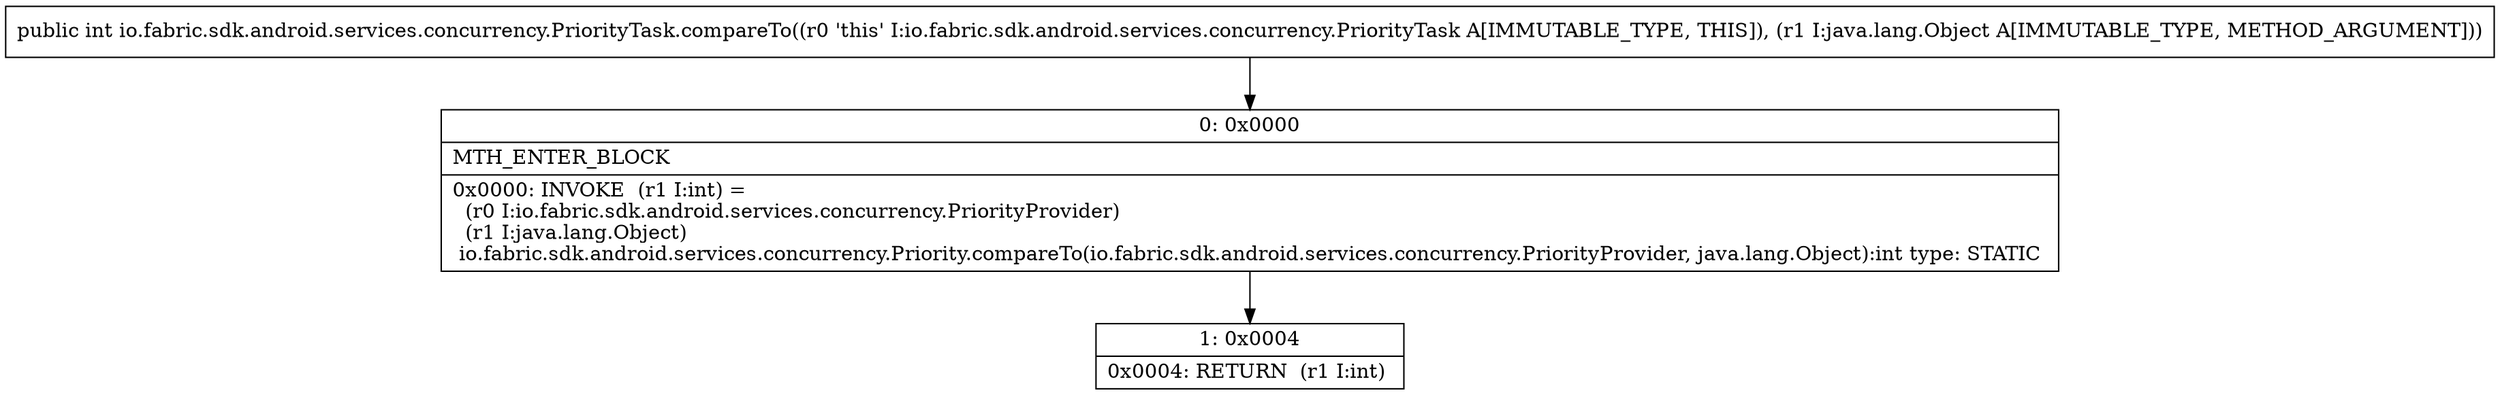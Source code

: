 digraph "CFG forio.fabric.sdk.android.services.concurrency.PriorityTask.compareTo(Ljava\/lang\/Object;)I" {
Node_0 [shape=record,label="{0\:\ 0x0000|MTH_ENTER_BLOCK\l|0x0000: INVOKE  (r1 I:int) = \l  (r0 I:io.fabric.sdk.android.services.concurrency.PriorityProvider)\l  (r1 I:java.lang.Object)\l io.fabric.sdk.android.services.concurrency.Priority.compareTo(io.fabric.sdk.android.services.concurrency.PriorityProvider, java.lang.Object):int type: STATIC \l}"];
Node_1 [shape=record,label="{1\:\ 0x0004|0x0004: RETURN  (r1 I:int) \l}"];
MethodNode[shape=record,label="{public int io.fabric.sdk.android.services.concurrency.PriorityTask.compareTo((r0 'this' I:io.fabric.sdk.android.services.concurrency.PriorityTask A[IMMUTABLE_TYPE, THIS]), (r1 I:java.lang.Object A[IMMUTABLE_TYPE, METHOD_ARGUMENT])) }"];
MethodNode -> Node_0;
Node_0 -> Node_1;
}

